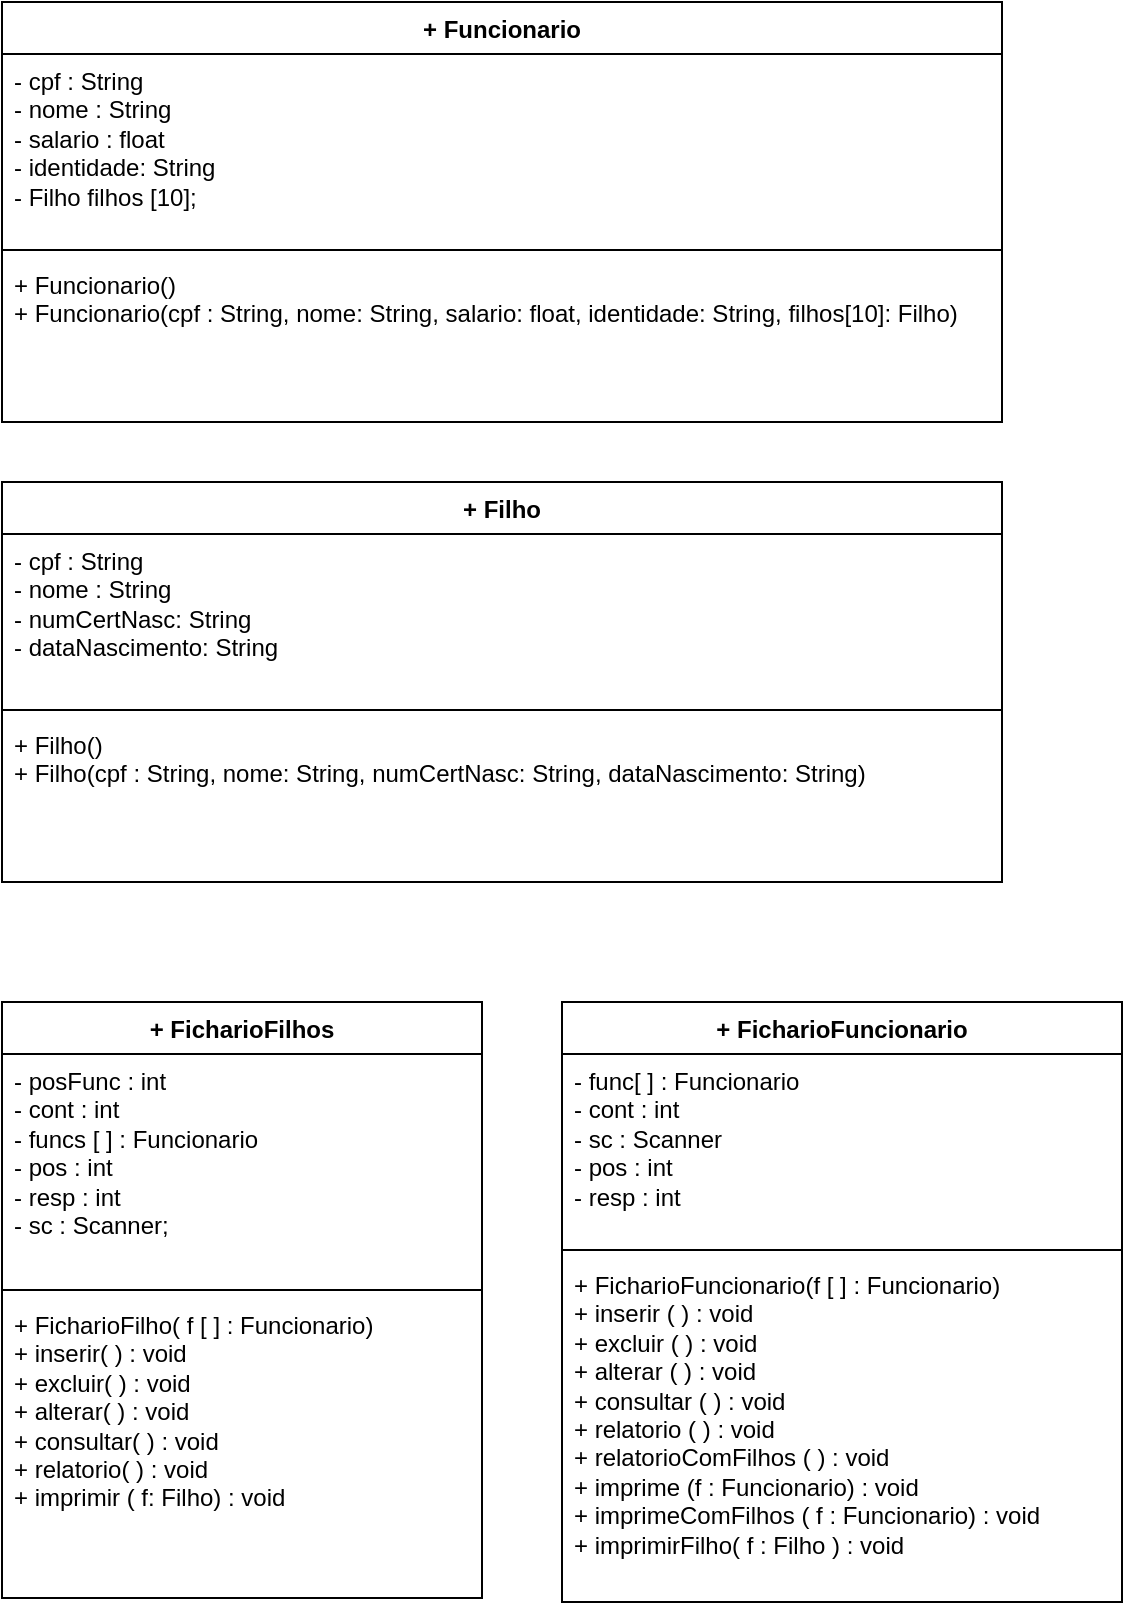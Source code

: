 <mxfile version="21.0.6" type="github">
  <diagram name="Página-1" id="oSTfT7jeTgy9XI2y8ly9">
    <mxGraphModel dx="1434" dy="758" grid="1" gridSize="10" guides="1" tooltips="1" connect="1" arrows="1" fold="1" page="1" pageScale="1" pageWidth="827" pageHeight="1169" math="0" shadow="0">
      <root>
        <mxCell id="0" />
        <mxCell id="1" parent="0" />
        <mxCell id="H7Jf5DhdHRIc8OerrFZY-1" value="+ Funcionario" style="swimlane;fontStyle=1;align=center;verticalAlign=top;childLayout=stackLayout;horizontal=1;startSize=26;horizontalStack=0;resizeParent=1;resizeParentMax=0;resizeLast=0;collapsible=1;marginBottom=0;whiteSpace=wrap;html=1;" parent="1" vertex="1">
          <mxGeometry y="20" width="500" height="210" as="geometry">
            <mxRectangle x="70" y="90" width="120" height="30" as="alternateBounds" />
          </mxGeometry>
        </mxCell>
        <mxCell id="H7Jf5DhdHRIc8OerrFZY-2" value="- cpf : String&lt;br&gt;- nome : String&lt;br&gt;- salario : float&lt;br&gt;- identidade: String&lt;br&gt;- Filho filhos [10];&amp;nbsp;" style="text;strokeColor=none;fillColor=none;align=left;verticalAlign=top;spacingLeft=4;spacingRight=4;overflow=hidden;rotatable=0;points=[[0,0.5],[1,0.5]];portConstraint=eastwest;whiteSpace=wrap;html=1;" parent="H7Jf5DhdHRIc8OerrFZY-1" vertex="1">
          <mxGeometry y="26" width="500" height="94" as="geometry" />
        </mxCell>
        <mxCell id="H7Jf5DhdHRIc8OerrFZY-3" value="" style="line;strokeWidth=1;fillColor=none;align=left;verticalAlign=middle;spacingTop=-1;spacingLeft=3;spacingRight=3;rotatable=0;labelPosition=right;points=[];portConstraint=eastwest;strokeColor=inherit;" parent="H7Jf5DhdHRIc8OerrFZY-1" vertex="1">
          <mxGeometry y="120" width="500" height="8" as="geometry" />
        </mxCell>
        <mxCell id="H7Jf5DhdHRIc8OerrFZY-4" value="+ Funcionario()&lt;br&gt;+ Funcionario(cpf : String, nome: String, salario: float, identidade: String, filhos[10]: Filho)" style="text;strokeColor=none;fillColor=none;align=left;verticalAlign=top;spacingLeft=4;spacingRight=4;overflow=hidden;rotatable=0;points=[[0,0.5],[1,0.5]];portConstraint=eastwest;whiteSpace=wrap;html=1;" parent="H7Jf5DhdHRIc8OerrFZY-1" vertex="1">
          <mxGeometry y="128" width="500" height="82" as="geometry" />
        </mxCell>
        <mxCell id="H7Jf5DhdHRIc8OerrFZY-6" value="+ Filho" style="swimlane;fontStyle=1;align=center;verticalAlign=top;childLayout=stackLayout;horizontal=1;startSize=26;horizontalStack=0;resizeParent=1;resizeParentMax=0;resizeLast=0;collapsible=1;marginBottom=0;whiteSpace=wrap;html=1;" parent="1" vertex="1">
          <mxGeometry y="260" width="500" height="200" as="geometry">
            <mxRectangle x="70" y="320" width="80" height="30" as="alternateBounds" />
          </mxGeometry>
        </mxCell>
        <mxCell id="H7Jf5DhdHRIc8OerrFZY-7" value="- cpf : String&lt;br&gt;- nome : String&lt;br&gt;- numCertNasc: String&lt;br&gt;- dataNascimento: String&amp;nbsp;" style="text;strokeColor=none;fillColor=none;align=left;verticalAlign=top;spacingLeft=4;spacingRight=4;overflow=hidden;rotatable=0;points=[[0,0.5],[1,0.5]];portConstraint=eastwest;whiteSpace=wrap;html=1;" parent="H7Jf5DhdHRIc8OerrFZY-6" vertex="1">
          <mxGeometry y="26" width="500" height="84" as="geometry" />
        </mxCell>
        <mxCell id="H7Jf5DhdHRIc8OerrFZY-8" value="" style="line;strokeWidth=1;fillColor=none;align=left;verticalAlign=middle;spacingTop=-1;spacingLeft=3;spacingRight=3;rotatable=0;labelPosition=right;points=[];portConstraint=eastwest;strokeColor=inherit;" parent="H7Jf5DhdHRIc8OerrFZY-6" vertex="1">
          <mxGeometry y="110" width="500" height="8" as="geometry" />
        </mxCell>
        <mxCell id="H7Jf5DhdHRIc8OerrFZY-9" value="+ Filho()&lt;br&gt;+ Filho(cpf : String, nome: String, numCertNasc: String, dataNascimento: String)&lt;br&gt;" style="text;strokeColor=none;fillColor=none;align=left;verticalAlign=top;spacingLeft=4;spacingRight=4;overflow=hidden;rotatable=0;points=[[0,0.5],[1,0.5]];portConstraint=eastwest;whiteSpace=wrap;html=1;" parent="H7Jf5DhdHRIc8OerrFZY-6" vertex="1">
          <mxGeometry y="118" width="500" height="82" as="geometry" />
        </mxCell>
        <mxCell id="H7Jf5DhdHRIc8OerrFZY-10" value="+ FicharioFilhos" style="swimlane;fontStyle=1;align=center;verticalAlign=top;childLayout=stackLayout;horizontal=1;startSize=26;horizontalStack=0;resizeParent=1;resizeParentMax=0;resizeLast=0;collapsible=1;marginBottom=0;whiteSpace=wrap;html=1;" parent="1" vertex="1">
          <mxGeometry y="520" width="240" height="298" as="geometry">
            <mxRectangle x="80" y="560" width="130" height="30" as="alternateBounds" />
          </mxGeometry>
        </mxCell>
        <mxCell id="H7Jf5DhdHRIc8OerrFZY-11" value="- posFunc : int&lt;br&gt;- cont : int&lt;br&gt;- funcs [ ] : Funcionario&lt;br&gt;- pos : int&lt;br&gt;- resp : int&amp;nbsp;&lt;br&gt;- sc : Scanner;" style="text;strokeColor=none;fillColor=none;align=left;verticalAlign=top;spacingLeft=4;spacingRight=4;overflow=hidden;rotatable=0;points=[[0,0.5],[1,0.5]];portConstraint=eastwest;whiteSpace=wrap;html=1;" parent="H7Jf5DhdHRIc8OerrFZY-10" vertex="1">
          <mxGeometry y="26" width="240" height="114" as="geometry" />
        </mxCell>
        <mxCell id="H7Jf5DhdHRIc8OerrFZY-12" value="" style="line;strokeWidth=1;fillColor=none;align=left;verticalAlign=middle;spacingTop=-1;spacingLeft=3;spacingRight=3;rotatable=0;labelPosition=right;points=[];portConstraint=eastwest;strokeColor=inherit;" parent="H7Jf5DhdHRIc8OerrFZY-10" vertex="1">
          <mxGeometry y="140" width="240" height="8" as="geometry" />
        </mxCell>
        <mxCell id="H7Jf5DhdHRIc8OerrFZY-13" value="+ FicharioFilho( f [ ] : Funcionario)&lt;br&gt;+ inserir( ) : void&lt;br&gt;+ excluir( ) : void&lt;br&gt;+ alterar( ) : void&lt;br&gt;+ consultar( ) : void&lt;br&gt;+ relatorio( ) : void&lt;br&gt;+ imprimir ( f: Filho) : void" style="text;strokeColor=none;fillColor=none;align=left;verticalAlign=top;spacingLeft=4;spacingRight=4;overflow=hidden;rotatable=0;points=[[0,0.5],[1,0.5]];portConstraint=eastwest;whiteSpace=wrap;html=1;" parent="H7Jf5DhdHRIc8OerrFZY-10" vertex="1">
          <mxGeometry y="148" width="240" height="150" as="geometry" />
        </mxCell>
        <mxCell id="H7Jf5DhdHRIc8OerrFZY-14" value="+ FicharioFuncionario" style="swimlane;fontStyle=1;align=center;verticalAlign=top;childLayout=stackLayout;horizontal=1;startSize=26;horizontalStack=0;resizeParent=1;resizeParentMax=0;resizeLast=0;collapsible=1;marginBottom=0;whiteSpace=wrap;html=1;" parent="1" vertex="1">
          <mxGeometry x="280" y="520" width="280" height="300" as="geometry" />
        </mxCell>
        <mxCell id="H7Jf5DhdHRIc8OerrFZY-15" value="- func[ ] : Funcionario&lt;br&gt;- cont : int&lt;br&gt;- sc : Scanner&lt;br&gt;- pos : int&lt;br&gt;- resp : int&lt;br&gt;&lt;br&gt;" style="text;strokeColor=none;fillColor=none;align=left;verticalAlign=top;spacingLeft=4;spacingRight=4;overflow=hidden;rotatable=0;points=[[0,0.5],[1,0.5]];portConstraint=eastwest;whiteSpace=wrap;html=1;" parent="H7Jf5DhdHRIc8OerrFZY-14" vertex="1">
          <mxGeometry y="26" width="280" height="94" as="geometry" />
        </mxCell>
        <mxCell id="H7Jf5DhdHRIc8OerrFZY-16" value="" style="line;strokeWidth=1;fillColor=none;align=left;verticalAlign=middle;spacingTop=-1;spacingLeft=3;spacingRight=3;rotatable=0;labelPosition=right;points=[];portConstraint=eastwest;strokeColor=inherit;" parent="H7Jf5DhdHRIc8OerrFZY-14" vertex="1">
          <mxGeometry y="120" width="280" height="8" as="geometry" />
        </mxCell>
        <mxCell id="H7Jf5DhdHRIc8OerrFZY-17" value="+ FicharioFuncionario(f [ ] : Funcionario)&lt;br&gt;+ inserir ( ) : void&lt;br&gt;+ excluir ( ) : void&lt;br&gt;+ alterar ( ) : void&lt;br&gt;+ consultar ( ) : void&lt;br&gt;+ relatorio ( ) : void&lt;br&gt;+ relatorioComFilhos ( ) : void&lt;br&gt;+ imprime (f : Funcionario) : void&lt;br&gt;+ imprimeComFilhos ( f : Funcionario) : void&lt;br&gt;+ imprimirFilho( f : Filho ) : void&lt;br&gt;&amp;nbsp;" style="text;strokeColor=none;fillColor=none;align=left;verticalAlign=top;spacingLeft=4;spacingRight=4;overflow=hidden;rotatable=0;points=[[0,0.5],[1,0.5]];portConstraint=eastwest;whiteSpace=wrap;html=1;" parent="H7Jf5DhdHRIc8OerrFZY-14" vertex="1">
          <mxGeometry y="128" width="280" height="172" as="geometry" />
        </mxCell>
      </root>
    </mxGraphModel>
  </diagram>
</mxfile>
